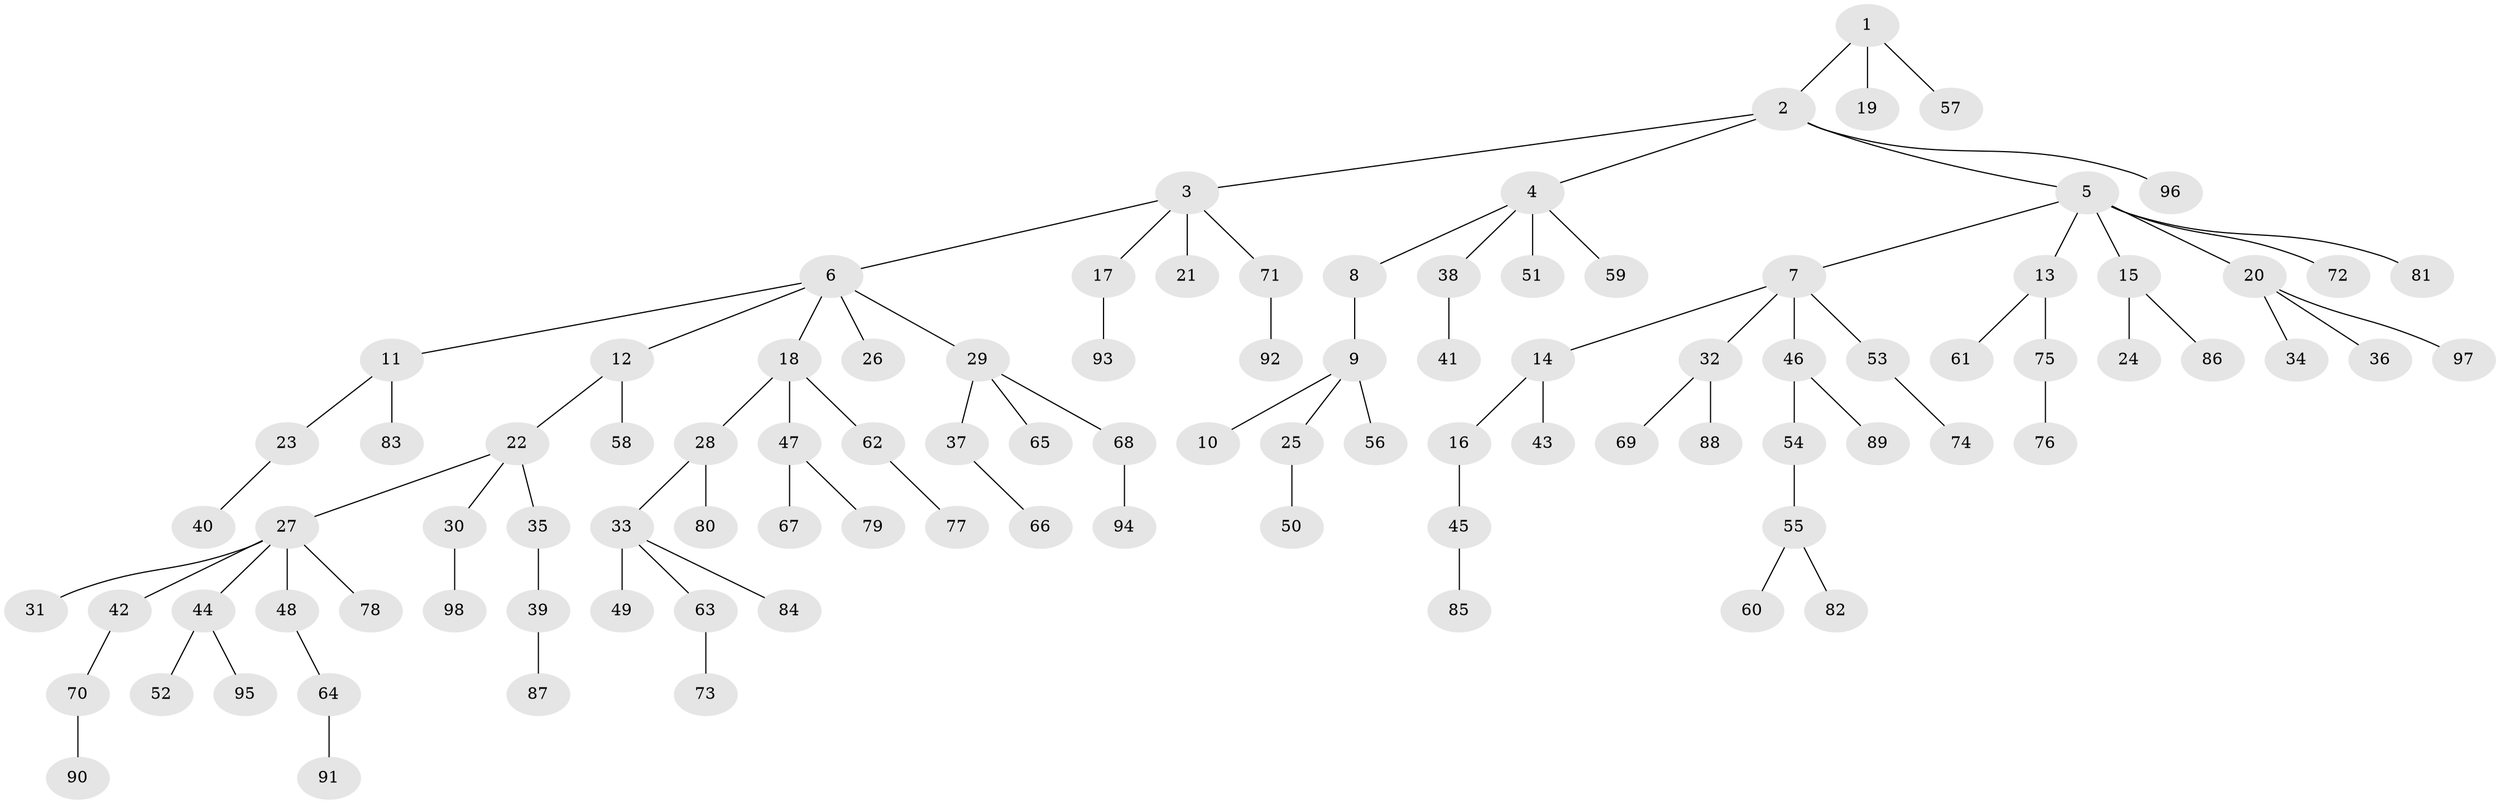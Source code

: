 // Generated by graph-tools (version 1.1) at 2025/53/03/09/25 04:53:08]
// undirected, 98 vertices, 97 edges
graph export_dot {
graph [start="1"]
  node [color=gray90,style=filled];
  1;
  2;
  3;
  4;
  5;
  6;
  7;
  8;
  9;
  10;
  11;
  12;
  13;
  14;
  15;
  16;
  17;
  18;
  19;
  20;
  21;
  22;
  23;
  24;
  25;
  26;
  27;
  28;
  29;
  30;
  31;
  32;
  33;
  34;
  35;
  36;
  37;
  38;
  39;
  40;
  41;
  42;
  43;
  44;
  45;
  46;
  47;
  48;
  49;
  50;
  51;
  52;
  53;
  54;
  55;
  56;
  57;
  58;
  59;
  60;
  61;
  62;
  63;
  64;
  65;
  66;
  67;
  68;
  69;
  70;
  71;
  72;
  73;
  74;
  75;
  76;
  77;
  78;
  79;
  80;
  81;
  82;
  83;
  84;
  85;
  86;
  87;
  88;
  89;
  90;
  91;
  92;
  93;
  94;
  95;
  96;
  97;
  98;
  1 -- 2;
  1 -- 19;
  1 -- 57;
  2 -- 3;
  2 -- 4;
  2 -- 5;
  2 -- 96;
  3 -- 6;
  3 -- 17;
  3 -- 21;
  3 -- 71;
  4 -- 8;
  4 -- 38;
  4 -- 51;
  4 -- 59;
  5 -- 7;
  5 -- 13;
  5 -- 15;
  5 -- 20;
  5 -- 72;
  5 -- 81;
  6 -- 11;
  6 -- 12;
  6 -- 18;
  6 -- 26;
  6 -- 29;
  7 -- 14;
  7 -- 32;
  7 -- 46;
  7 -- 53;
  8 -- 9;
  9 -- 10;
  9 -- 25;
  9 -- 56;
  11 -- 23;
  11 -- 83;
  12 -- 22;
  12 -- 58;
  13 -- 61;
  13 -- 75;
  14 -- 16;
  14 -- 43;
  15 -- 24;
  15 -- 86;
  16 -- 45;
  17 -- 93;
  18 -- 28;
  18 -- 47;
  18 -- 62;
  20 -- 34;
  20 -- 36;
  20 -- 97;
  22 -- 27;
  22 -- 30;
  22 -- 35;
  23 -- 40;
  25 -- 50;
  27 -- 31;
  27 -- 42;
  27 -- 44;
  27 -- 48;
  27 -- 78;
  28 -- 33;
  28 -- 80;
  29 -- 37;
  29 -- 65;
  29 -- 68;
  30 -- 98;
  32 -- 69;
  32 -- 88;
  33 -- 49;
  33 -- 63;
  33 -- 84;
  35 -- 39;
  37 -- 66;
  38 -- 41;
  39 -- 87;
  42 -- 70;
  44 -- 52;
  44 -- 95;
  45 -- 85;
  46 -- 54;
  46 -- 89;
  47 -- 67;
  47 -- 79;
  48 -- 64;
  53 -- 74;
  54 -- 55;
  55 -- 60;
  55 -- 82;
  62 -- 77;
  63 -- 73;
  64 -- 91;
  68 -- 94;
  70 -- 90;
  71 -- 92;
  75 -- 76;
}
